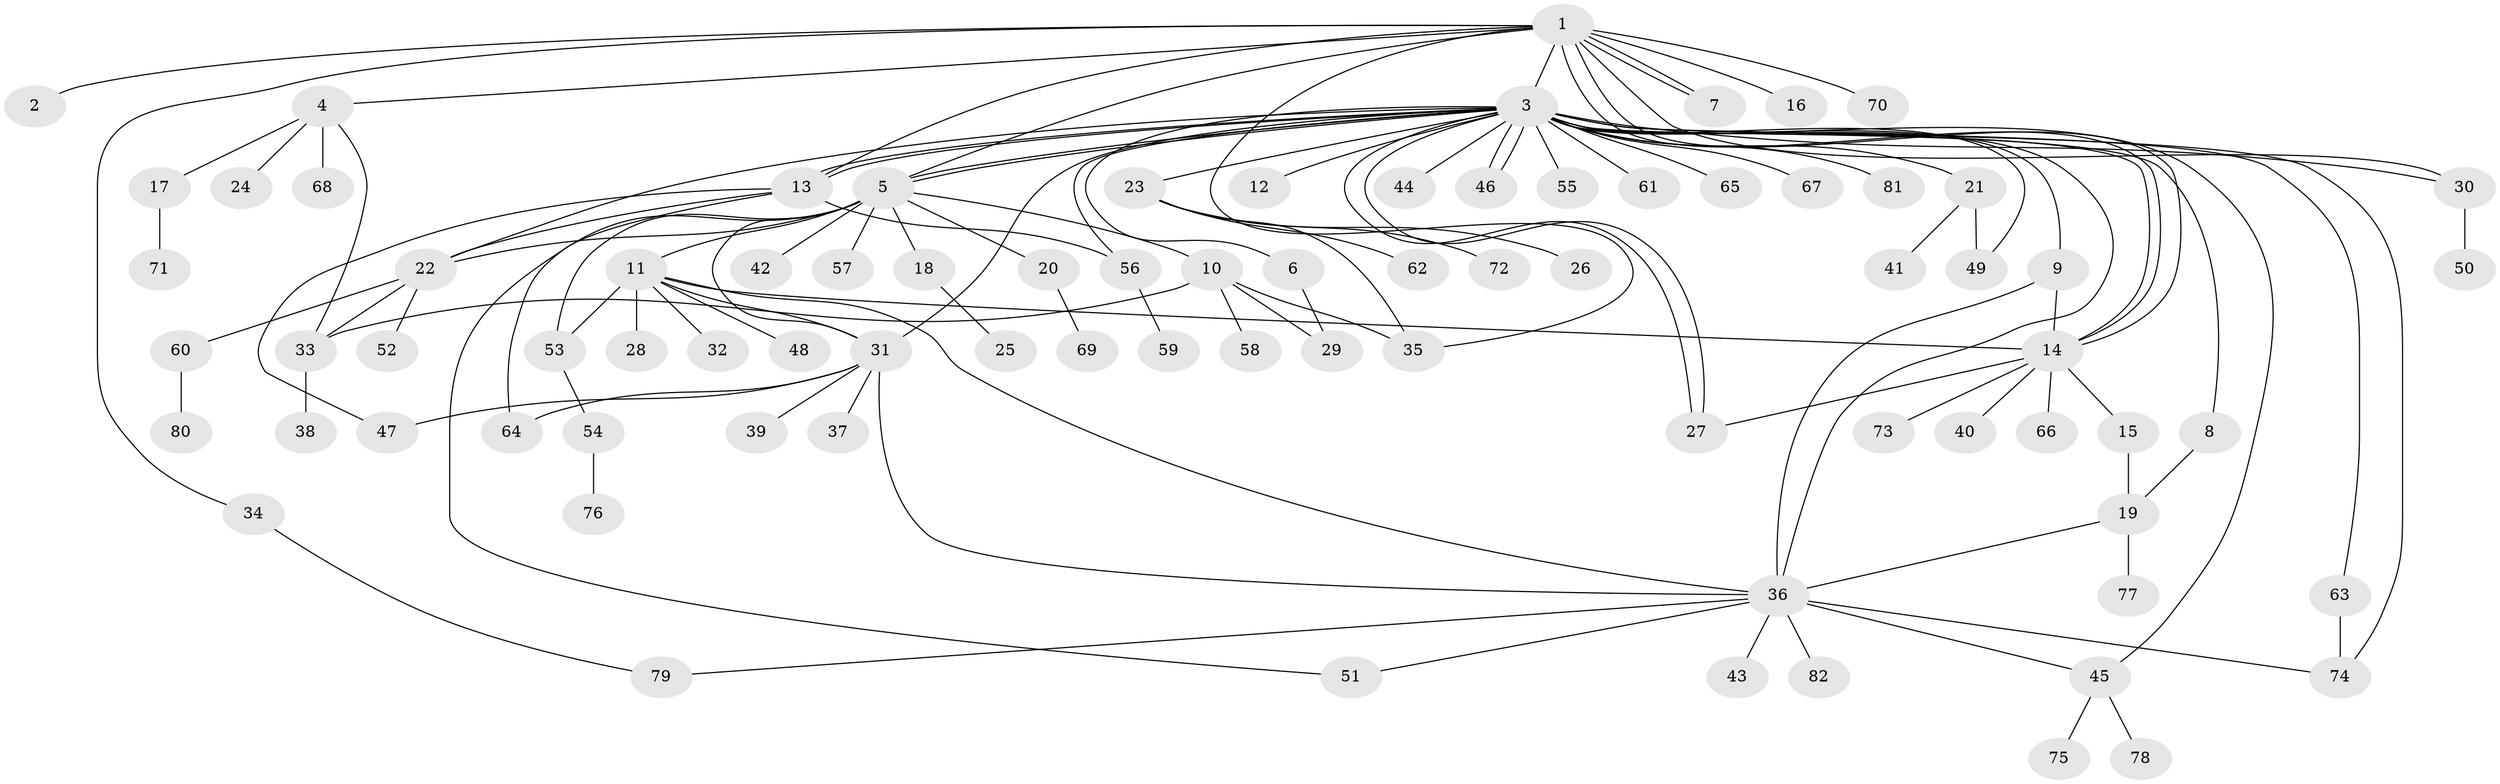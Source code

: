 // Generated by graph-tools (version 1.1) at 2025/26/03/09/25 03:26:03]
// undirected, 82 vertices, 118 edges
graph export_dot {
graph [start="1"]
  node [color=gray90,style=filled];
  1;
  2;
  3;
  4;
  5;
  6;
  7;
  8;
  9;
  10;
  11;
  12;
  13;
  14;
  15;
  16;
  17;
  18;
  19;
  20;
  21;
  22;
  23;
  24;
  25;
  26;
  27;
  28;
  29;
  30;
  31;
  32;
  33;
  34;
  35;
  36;
  37;
  38;
  39;
  40;
  41;
  42;
  43;
  44;
  45;
  46;
  47;
  48;
  49;
  50;
  51;
  52;
  53;
  54;
  55;
  56;
  57;
  58;
  59;
  60;
  61;
  62;
  63;
  64;
  65;
  66;
  67;
  68;
  69;
  70;
  71;
  72;
  73;
  74;
  75;
  76;
  77;
  78;
  79;
  80;
  81;
  82;
  1 -- 2;
  1 -- 3;
  1 -- 4;
  1 -- 5;
  1 -- 7;
  1 -- 7;
  1 -- 13;
  1 -- 14;
  1 -- 14;
  1 -- 16;
  1 -- 30;
  1 -- 34;
  1 -- 35;
  1 -- 70;
  3 -- 5;
  3 -- 5;
  3 -- 6;
  3 -- 8;
  3 -- 9;
  3 -- 12;
  3 -- 13;
  3 -- 13;
  3 -- 14;
  3 -- 21;
  3 -- 22;
  3 -- 23;
  3 -- 27;
  3 -- 27;
  3 -- 30;
  3 -- 31;
  3 -- 36;
  3 -- 44;
  3 -- 45;
  3 -- 46;
  3 -- 46;
  3 -- 49;
  3 -- 55;
  3 -- 56;
  3 -- 61;
  3 -- 63;
  3 -- 65;
  3 -- 67;
  3 -- 74;
  3 -- 81;
  4 -- 17;
  4 -- 24;
  4 -- 33;
  4 -- 68;
  5 -- 10;
  5 -- 11;
  5 -- 18;
  5 -- 20;
  5 -- 22;
  5 -- 31;
  5 -- 42;
  5 -- 51;
  5 -- 53;
  5 -- 57;
  6 -- 29;
  8 -- 19;
  9 -- 14;
  9 -- 36;
  10 -- 29;
  10 -- 33;
  10 -- 35;
  10 -- 58;
  11 -- 14;
  11 -- 28;
  11 -- 31;
  11 -- 32;
  11 -- 36;
  11 -- 48;
  11 -- 53;
  13 -- 22;
  13 -- 47;
  13 -- 56;
  13 -- 64;
  14 -- 15;
  14 -- 27;
  14 -- 40;
  14 -- 66;
  14 -- 73;
  15 -- 19;
  17 -- 71;
  18 -- 25;
  19 -- 36;
  19 -- 77;
  20 -- 69;
  21 -- 41;
  21 -- 49;
  22 -- 33;
  22 -- 52;
  22 -- 60;
  23 -- 26;
  23 -- 35;
  23 -- 62;
  23 -- 72;
  30 -- 50;
  31 -- 36;
  31 -- 37;
  31 -- 39;
  31 -- 47;
  31 -- 64;
  33 -- 38;
  34 -- 79;
  36 -- 43;
  36 -- 45;
  36 -- 51;
  36 -- 74;
  36 -- 79;
  36 -- 82;
  45 -- 75;
  45 -- 78;
  53 -- 54;
  54 -- 76;
  56 -- 59;
  60 -- 80;
  63 -- 74;
}
